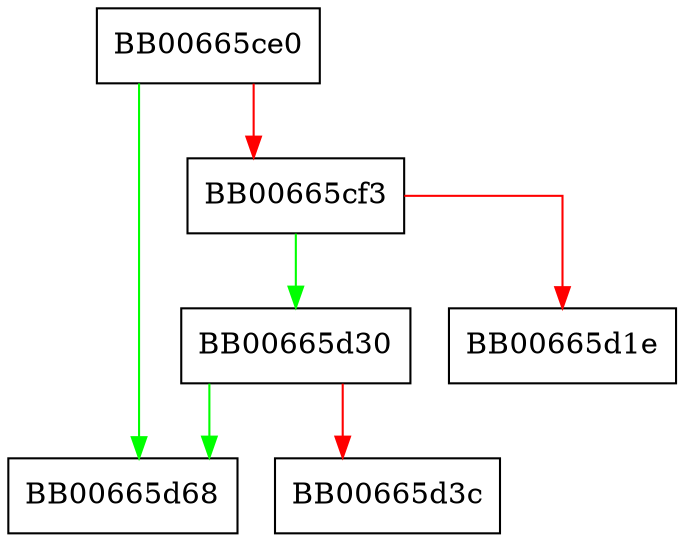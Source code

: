 digraph X509V3_EXT_get_nid {
  node [shape="box"];
  graph [splines=ortho];
  BB00665ce0 -> BB00665d68 [color="green"];
  BB00665ce0 -> BB00665cf3 [color="red"];
  BB00665cf3 -> BB00665d30 [color="green"];
  BB00665cf3 -> BB00665d1e [color="red"];
  BB00665d30 -> BB00665d68 [color="green"];
  BB00665d30 -> BB00665d3c [color="red"];
}